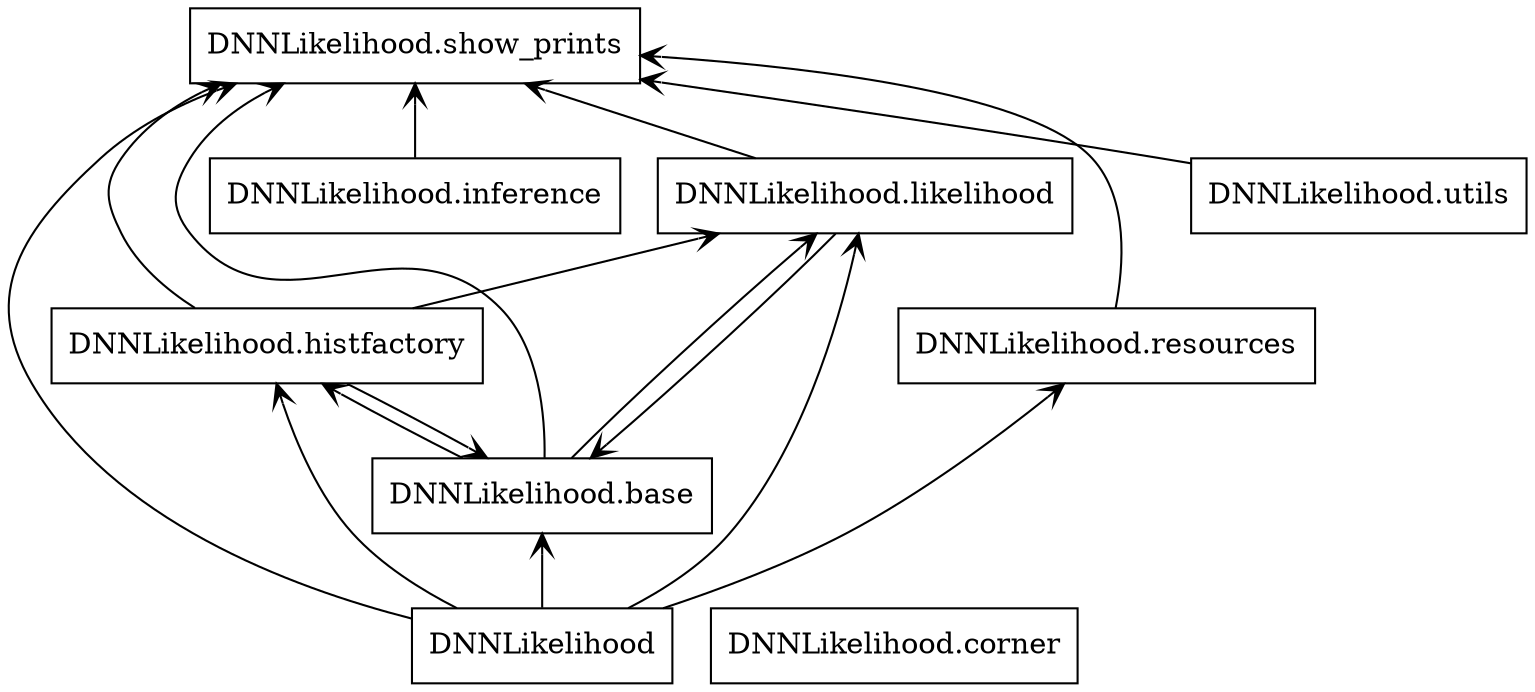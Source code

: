 digraph "packages" {
rankdir=BT
charset="utf-8"
"DNNLikelihood" [color="black", label="DNNLikelihood", shape="box", style="solid"];
"DNNLikelihood.base" [color="black", label="DNNLikelihood.base", shape="box", style="solid"];
"DNNLikelihood.corner" [color="black", label="DNNLikelihood.corner", shape="box", style="solid"];
"DNNLikelihood.histfactory" [color="black", label="DNNLikelihood.histfactory", shape="box", style="solid"];
"DNNLikelihood.inference" [color="black", label="DNNLikelihood.inference", shape="box", style="solid"];
"DNNLikelihood.likelihood" [color="black", label="DNNLikelihood.likelihood", shape="box", style="solid"];
"DNNLikelihood.resources" [color="black", label="DNNLikelihood.resources", shape="box", style="solid"];
"DNNLikelihood.show_prints" [color="black", label="DNNLikelihood.show_prints", shape="box", style="solid"];
"DNNLikelihood.utils" [color="black", label="DNNLikelihood.utils", shape="box", style="solid"];
"DNNLikelihood" -> "DNNLikelihood.base" [arrowhead="open", arrowtail="none"];
"DNNLikelihood" -> "DNNLikelihood.histfactory" [arrowhead="open", arrowtail="none"];
"DNNLikelihood" -> "DNNLikelihood.likelihood" [arrowhead="open", arrowtail="none"];
"DNNLikelihood" -> "DNNLikelihood.resources" [arrowhead="open", arrowtail="none"];
"DNNLikelihood" -> "DNNLikelihood.show_prints" [arrowhead="open", arrowtail="none"];
"DNNLikelihood.base" -> "DNNLikelihood.histfactory" [arrowhead="open", arrowtail="none"];
"DNNLikelihood.base" -> "DNNLikelihood.likelihood" [arrowhead="open", arrowtail="none"];
"DNNLikelihood.base" -> "DNNLikelihood.show_prints" [arrowhead="open", arrowtail="none"];
"DNNLikelihood.histfactory" -> "DNNLikelihood.base" [arrowhead="open", arrowtail="none"];
"DNNLikelihood.histfactory" -> "DNNLikelihood.likelihood" [arrowhead="open", arrowtail="none"];
"DNNLikelihood.histfactory" -> "DNNLikelihood.show_prints" [arrowhead="open", arrowtail="none"];
"DNNLikelihood.inference" -> "DNNLikelihood.show_prints" [arrowhead="open", arrowtail="none"];
"DNNLikelihood.likelihood" -> "DNNLikelihood.base" [arrowhead="open", arrowtail="none"];
"DNNLikelihood.likelihood" -> "DNNLikelihood.show_prints" [arrowhead="open", arrowtail="none"];
"DNNLikelihood.resources" -> "DNNLikelihood.show_prints" [arrowhead="open", arrowtail="none"];
"DNNLikelihood.utils" -> "DNNLikelihood.show_prints" [arrowhead="open", arrowtail="none"];
}
